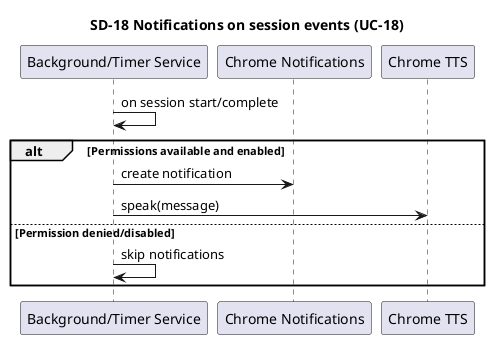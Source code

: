 @startuml
title SD-18 Notifications on session events (UC-18)
participant "Background/Timer Service" as Timer
participant "Chrome Notifications" as Notify
participant "Chrome TTS" as TTS

Timer -> Timer: on session start/complete
alt Permissions available and enabled
  Timer -> Notify: create notification
  Timer -> TTS: speak(message)
else Permission denied/disabled
  Timer -> Timer: skip notifications
end
@enduml


